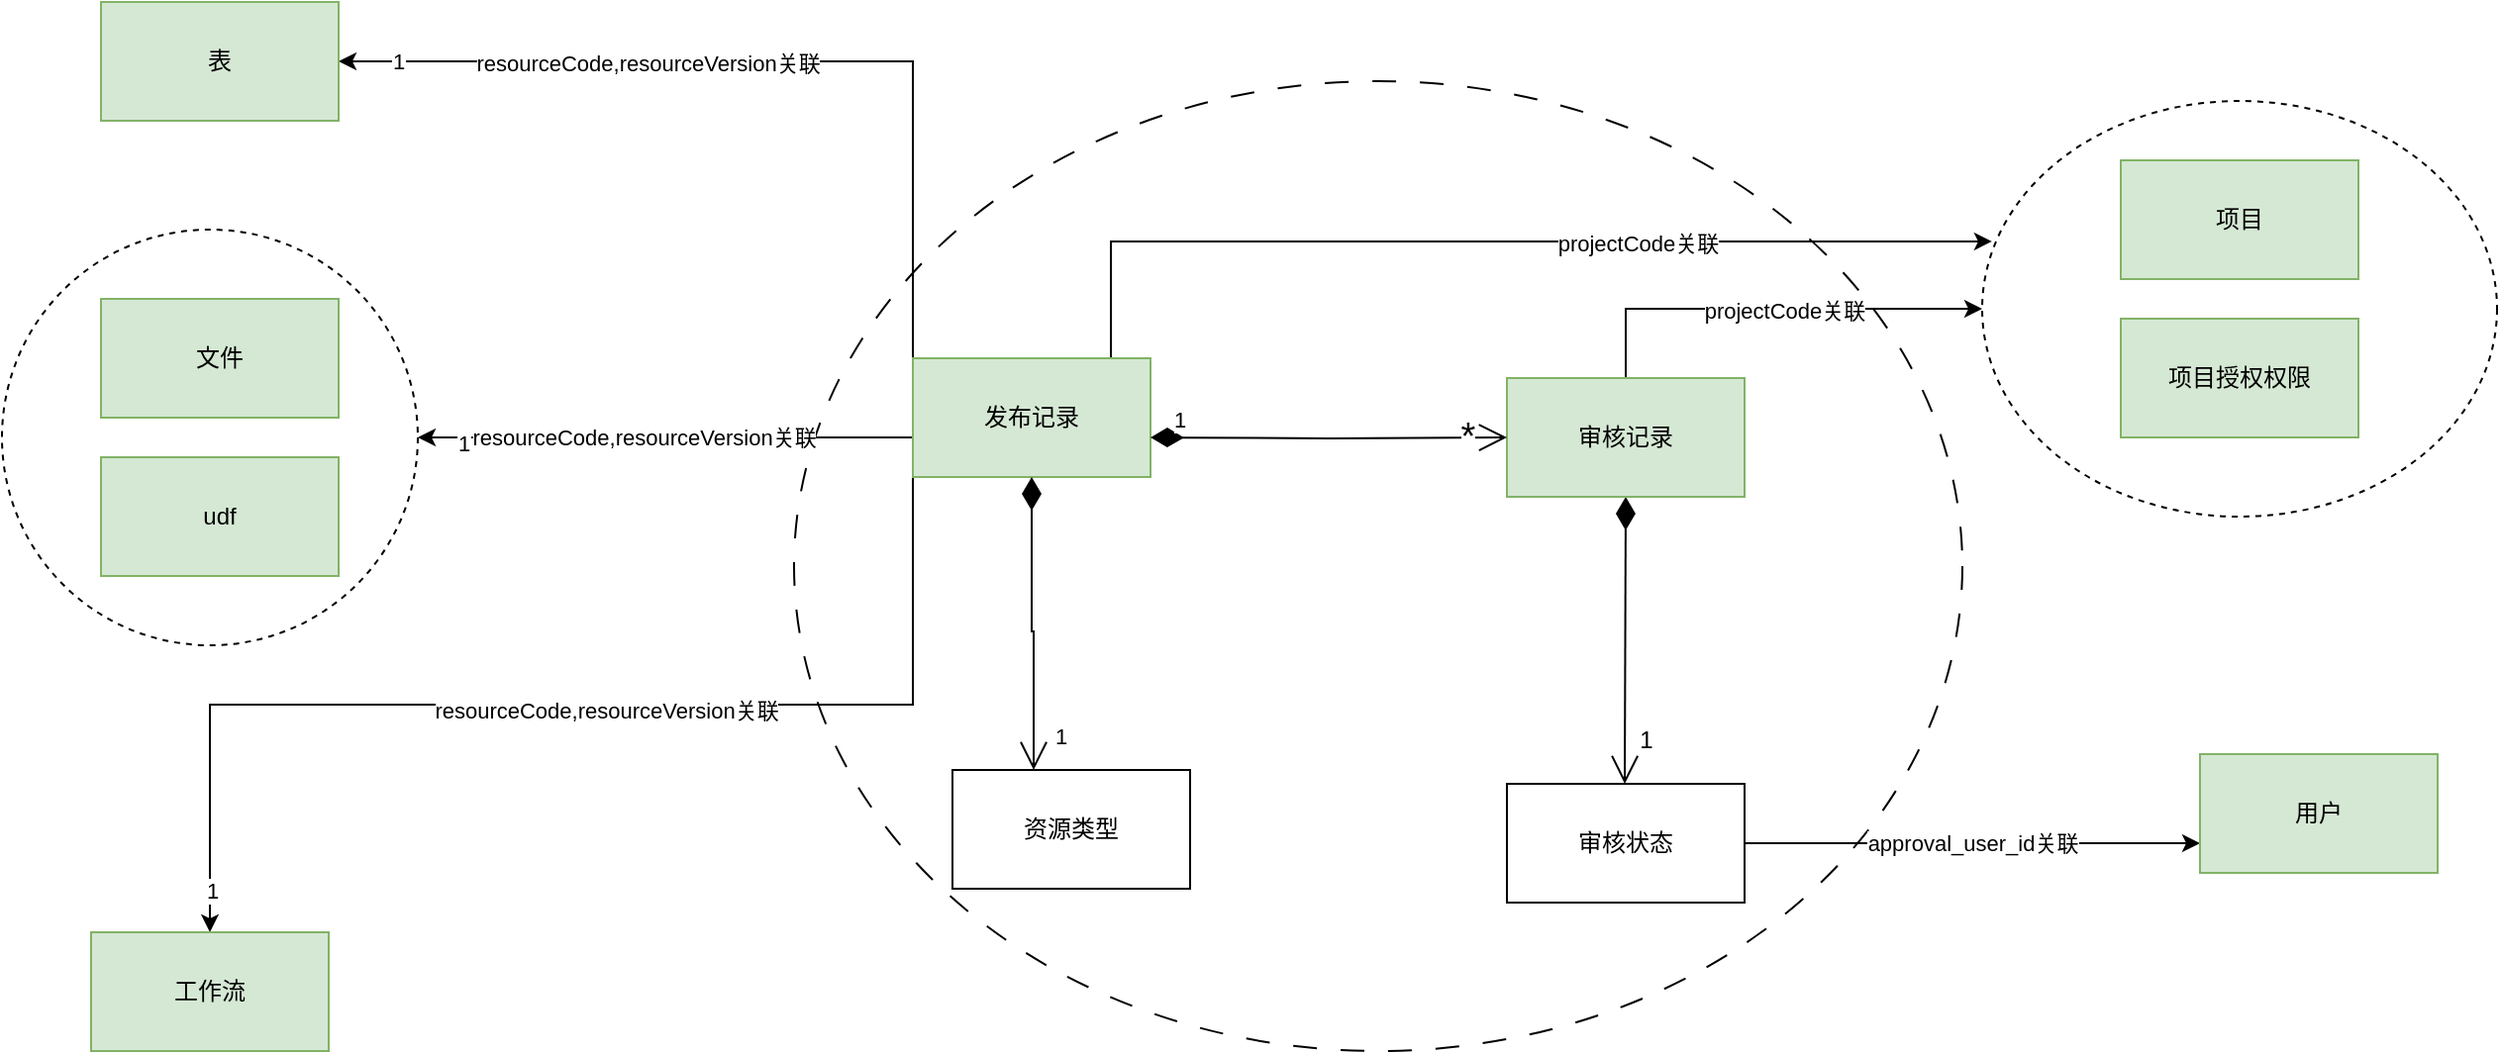<mxfile version="21.3.3" type="device">
  <diagram name="第 1 页" id="hVcuFqrxhJGEpqLaIdHg">
    <mxGraphModel dx="2261" dy="700" grid="1" gridSize="10" guides="1" tooltips="1" connect="1" arrows="1" fold="1" page="1" pageScale="1" pageWidth="827" pageHeight="1169" math="0" shadow="0">
      <root>
        <mxCell id="0" />
        <mxCell id="1" parent="0" />
        <mxCell id="Key7oZ6OFy4_Byqaz6_J-43" value="" style="ellipse;whiteSpace=wrap;html=1;dashed=1;dashPattern=12 12;" vertex="1" parent="1">
          <mxGeometry x="150" y="170" width="590" height="490" as="geometry" />
        </mxCell>
        <mxCell id="Key7oZ6OFy4_Byqaz6_J-28" value="" style="ellipse;whiteSpace=wrap;html=1;dashed=1;" vertex="1" parent="1">
          <mxGeometry x="-250" y="245" width="210" height="210" as="geometry" />
        </mxCell>
        <mxCell id="Key7oZ6OFy4_Byqaz6_J-14" value="" style="ellipse;whiteSpace=wrap;html=1;dashed=1;" vertex="1" parent="1">
          <mxGeometry x="750" y="180" width="260" height="210" as="geometry" />
        </mxCell>
        <mxCell id="Key7oZ6OFy4_Byqaz6_J-15" style="edgeStyle=orthogonalEdgeStyle;rounded=0;orthogonalLoop=1;jettySize=auto;html=1;exitX=0.5;exitY=0;exitDx=0;exitDy=0;entryX=0.019;entryY=0.338;entryDx=0;entryDy=0;entryPerimeter=0;" edge="1" parent="1" source="Key7oZ6OFy4_Byqaz6_J-1" target="Key7oZ6OFy4_Byqaz6_J-14">
          <mxGeometry relative="1" as="geometry">
            <Array as="points">
              <mxPoint x="310" y="310" />
              <mxPoint x="310" y="251" />
            </Array>
          </mxGeometry>
        </mxCell>
        <mxCell id="Key7oZ6OFy4_Byqaz6_J-17" value="projectCode关联" style="edgeLabel;html=1;align=center;verticalAlign=middle;resizable=0;points=[];" vertex="1" connectable="0" parent="Key7oZ6OFy4_Byqaz6_J-15">
          <mxGeometry x="-0.094" y="-1" relative="1" as="geometry">
            <mxPoint x="118" as="offset" />
          </mxGeometry>
        </mxCell>
        <mxCell id="Key7oZ6OFy4_Byqaz6_J-29" style="edgeStyle=orthogonalEdgeStyle;rounded=0;orthogonalLoop=1;jettySize=auto;html=1;exitX=0;exitY=0.5;exitDx=0;exitDy=0;entryX=1;entryY=0.5;entryDx=0;entryDy=0;" edge="1" parent="1" source="Key7oZ6OFy4_Byqaz6_J-1" target="Key7oZ6OFy4_Byqaz6_J-28">
          <mxGeometry relative="1" as="geometry">
            <Array as="points">
              <mxPoint x="210" y="350" />
            </Array>
          </mxGeometry>
        </mxCell>
        <mxCell id="Key7oZ6OFy4_Byqaz6_J-32" value="resourceCode,resourceVersion关联" style="edgeLabel;html=1;align=center;verticalAlign=middle;resizable=0;points=[];" vertex="1" connectable="0" parent="Key7oZ6OFy4_Byqaz6_J-29">
          <mxGeometry x="0.176" y="-1" relative="1" as="geometry">
            <mxPoint x="7" y="1" as="offset" />
          </mxGeometry>
        </mxCell>
        <mxCell id="Key7oZ6OFy4_Byqaz6_J-41" value="1" style="edgeLabel;html=1;align=center;verticalAlign=middle;resizable=0;points=[];" vertex="1" connectable="0" parent="Key7oZ6OFy4_Byqaz6_J-29">
          <mxGeometry x="0.824" y="3" relative="1" as="geometry">
            <mxPoint as="offset" />
          </mxGeometry>
        </mxCell>
        <mxCell id="Key7oZ6OFy4_Byqaz6_J-33" style="edgeStyle=orthogonalEdgeStyle;rounded=0;orthogonalLoop=1;jettySize=auto;html=1;exitX=0;exitY=0;exitDx=0;exitDy=0;entryX=1;entryY=0.5;entryDx=0;entryDy=0;" edge="1" parent="1" source="Key7oZ6OFy4_Byqaz6_J-1" target="Key7oZ6OFy4_Byqaz6_J-24">
          <mxGeometry relative="1" as="geometry" />
        </mxCell>
        <mxCell id="Key7oZ6OFy4_Byqaz6_J-34" value="resourceCode,resourceVersion关联" style="edgeLabel;html=1;align=center;verticalAlign=middle;resizable=0;points=[];" vertex="1" connectable="0" parent="Key7oZ6OFy4_Byqaz6_J-33">
          <mxGeometry x="0.293" y="1" relative="1" as="geometry">
            <mxPoint as="offset" />
          </mxGeometry>
        </mxCell>
        <mxCell id="Key7oZ6OFy4_Byqaz6_J-42" value="1" style="edgeLabel;html=1;align=center;verticalAlign=middle;resizable=0;points=[];" vertex="1" connectable="0" parent="Key7oZ6OFy4_Byqaz6_J-33">
          <mxGeometry x="0.867" relative="1" as="geometry">
            <mxPoint as="offset" />
          </mxGeometry>
        </mxCell>
        <mxCell id="Key7oZ6OFy4_Byqaz6_J-35" style="edgeStyle=orthogonalEdgeStyle;rounded=0;orthogonalLoop=1;jettySize=auto;html=1;exitX=0;exitY=1;exitDx=0;exitDy=0;entryX=0.5;entryY=0;entryDx=0;entryDy=0;" edge="1" parent="1" source="Key7oZ6OFy4_Byqaz6_J-1" target="Key7oZ6OFy4_Byqaz6_J-27">
          <mxGeometry relative="1" as="geometry" />
        </mxCell>
        <mxCell id="Key7oZ6OFy4_Byqaz6_J-36" value="resourceCode,resourceVersion关联" style="edgeLabel;html=1;align=center;verticalAlign=middle;resizable=0;points=[];" vertex="1" connectable="0" parent="Key7oZ6OFy4_Byqaz6_J-35">
          <mxGeometry x="-0.075" y="3" relative="1" as="geometry">
            <mxPoint as="offset" />
          </mxGeometry>
        </mxCell>
        <mxCell id="Key7oZ6OFy4_Byqaz6_J-40" value="1" style="edgeLabel;html=1;align=center;verticalAlign=middle;resizable=0;points=[];" vertex="1" connectable="0" parent="Key7oZ6OFy4_Byqaz6_J-35">
          <mxGeometry x="0.929" y="1" relative="1" as="geometry">
            <mxPoint as="offset" />
          </mxGeometry>
        </mxCell>
        <mxCell id="Key7oZ6OFy4_Byqaz6_J-1" value="发布记录" style="rounded=0;whiteSpace=wrap;html=1;fillColor=#d5e8d4;strokeColor=#82b366;" vertex="1" parent="1">
          <mxGeometry x="210" y="310" width="120" height="60" as="geometry" />
        </mxCell>
        <mxCell id="Key7oZ6OFy4_Byqaz6_J-4" value="1" style="endArrow=open;html=1;endSize=12;startArrow=diamondThin;startSize=14;startFill=1;edgeStyle=orthogonalEdgeStyle;align=left;verticalAlign=bottom;rounded=0;exitX=0.5;exitY=1;exitDx=0;exitDy=0;" edge="1" parent="1" source="Key7oZ6OFy4_Byqaz6_J-1" target="Key7oZ6OFy4_Byqaz6_J-5">
          <mxGeometry x="0.893" y="9" relative="1" as="geometry">
            <mxPoint x="210" y="530" as="sourcePoint" />
            <mxPoint x="270" y="480" as="targetPoint" />
            <Array as="points">
              <mxPoint x="270" y="448" />
              <mxPoint x="271" y="448" />
            </Array>
            <mxPoint as="offset" />
          </mxGeometry>
        </mxCell>
        <mxCell id="Key7oZ6OFy4_Byqaz6_J-5" value="资源类型" style="rounded=0;whiteSpace=wrap;html=1;" vertex="1" parent="1">
          <mxGeometry x="230" y="518" width="120" height="60" as="geometry" />
        </mxCell>
        <mxCell id="Key7oZ6OFy4_Byqaz6_J-19" value="approval_user_id关联" style="edgeStyle=orthogonalEdgeStyle;rounded=0;orthogonalLoop=1;jettySize=auto;html=1;exitX=1;exitY=0.5;exitDx=0;exitDy=0;entryX=0;entryY=0.75;entryDx=0;entryDy=0;" edge="1" parent="1" source="Key7oZ6OFy4_Byqaz6_J-7" target="Key7oZ6OFy4_Byqaz6_J-18">
          <mxGeometry relative="1" as="geometry" />
        </mxCell>
        <mxCell id="Key7oZ6OFy4_Byqaz6_J-7" value="审核状态" style="rounded=0;whiteSpace=wrap;html=1;" vertex="1" parent="1">
          <mxGeometry x="510" y="525" width="120" height="60" as="geometry" />
        </mxCell>
        <mxCell id="Key7oZ6OFy4_Byqaz6_J-8" value="1" style="endArrow=open;html=1;endSize=12;startArrow=diamondThin;startSize=14;startFill=1;edgeStyle=orthogonalEdgeStyle;align=left;verticalAlign=bottom;rounded=0;exitX=0.5;exitY=1;exitDx=0;exitDy=0;" edge="1" parent="1" source="Key7oZ6OFy4_Byqaz6_J-2">
          <mxGeometry x="-1" y="21" relative="1" as="geometry">
            <mxPoint x="569.5" y="380" as="sourcePoint" />
            <mxPoint x="569.5" y="525" as="targetPoint" />
            <mxPoint as="offset" />
          </mxGeometry>
        </mxCell>
        <mxCell id="Key7oZ6OFy4_Byqaz6_J-38" style="edgeStyle=orthogonalEdgeStyle;rounded=0;orthogonalLoop=1;jettySize=auto;html=1;exitX=0.5;exitY=0;exitDx=0;exitDy=0;" edge="1" parent="1" source="Key7oZ6OFy4_Byqaz6_J-2" target="Key7oZ6OFy4_Byqaz6_J-14">
          <mxGeometry relative="1" as="geometry" />
        </mxCell>
        <mxCell id="Key7oZ6OFy4_Byqaz6_J-39" value="projectCode关联" style="edgeLabel;html=1;align=center;verticalAlign=middle;resizable=0;points=[];" vertex="1" connectable="0" parent="Key7oZ6OFy4_Byqaz6_J-38">
          <mxGeometry x="0.07" y="-1" relative="1" as="geometry">
            <mxPoint as="offset" />
          </mxGeometry>
        </mxCell>
        <mxCell id="Key7oZ6OFy4_Byqaz6_J-2" value="审核记录" style="rounded=0;whiteSpace=wrap;html=1;fillColor=#d5e8d4;strokeColor=#82b366;" vertex="1" parent="1">
          <mxGeometry x="510" y="320" width="120" height="60" as="geometry" />
        </mxCell>
        <mxCell id="Key7oZ6OFy4_Byqaz6_J-10" value="1" style="text;html=1;align=center;verticalAlign=middle;resizable=0;points=[];autosize=1;strokeColor=none;fillColor=none;" vertex="1" parent="1">
          <mxGeometry x="565" y="488" width="30" height="30" as="geometry" />
        </mxCell>
        <mxCell id="Key7oZ6OFy4_Byqaz6_J-12" value="项目" style="rounded=0;whiteSpace=wrap;html=1;fillColor=#d5e8d4;strokeColor=#82b366;" vertex="1" parent="1">
          <mxGeometry x="820" y="210" width="120" height="60" as="geometry" />
        </mxCell>
        <mxCell id="Key7oZ6OFy4_Byqaz6_J-13" value="项目授权权限" style="rounded=0;whiteSpace=wrap;html=1;fillColor=#d5e8d4;strokeColor=#82b366;" vertex="1" parent="1">
          <mxGeometry x="820" y="290" width="120" height="60" as="geometry" />
        </mxCell>
        <mxCell id="Key7oZ6OFy4_Byqaz6_J-18" value="用户" style="rounded=0;whiteSpace=wrap;html=1;fillColor=#d5e8d4;strokeColor=#82b366;" vertex="1" parent="1">
          <mxGeometry x="860" y="510" width="120" height="60" as="geometry" />
        </mxCell>
        <mxCell id="Key7oZ6OFy4_Byqaz6_J-20" value="1" style="endArrow=open;html=1;endSize=12;startArrow=diamondThin;startSize=14;startFill=1;edgeStyle=orthogonalEdgeStyle;align=left;verticalAlign=bottom;rounded=0;entryX=0;entryY=0.5;entryDx=0;entryDy=0;" edge="1" parent="1" target="Key7oZ6OFy4_Byqaz6_J-2">
          <mxGeometry x="-0.889" relative="1" as="geometry">
            <mxPoint x="330" y="350" as="sourcePoint" />
            <mxPoint x="490" y="350" as="targetPoint" />
            <mxPoint as="offset" />
          </mxGeometry>
        </mxCell>
        <mxCell id="Key7oZ6OFy4_Byqaz6_J-23" value="*" style="edgeLabel;html=1;align=center;verticalAlign=middle;resizable=0;points=[];fontSize=19;" vertex="1" connectable="0" parent="Key7oZ6OFy4_Byqaz6_J-20">
          <mxGeometry x="0.845" y="1" relative="1" as="geometry">
            <mxPoint x="-6" y="1" as="offset" />
          </mxGeometry>
        </mxCell>
        <mxCell id="Key7oZ6OFy4_Byqaz6_J-24" value="表" style="rounded=0;whiteSpace=wrap;html=1;fillColor=#d5e8d4;strokeColor=#82b366;" vertex="1" parent="1">
          <mxGeometry x="-200" y="130" width="120" height="60" as="geometry" />
        </mxCell>
        <mxCell id="Key7oZ6OFy4_Byqaz6_J-25" value="文件" style="rounded=0;whiteSpace=wrap;html=1;fillColor=#d5e8d4;strokeColor=#82b366;" vertex="1" parent="1">
          <mxGeometry x="-200" y="280" width="120" height="60" as="geometry" />
        </mxCell>
        <mxCell id="Key7oZ6OFy4_Byqaz6_J-26" value="udf" style="rounded=0;whiteSpace=wrap;html=1;fillColor=#d5e8d4;strokeColor=#82b366;" vertex="1" parent="1">
          <mxGeometry x="-200" y="360" width="120" height="60" as="geometry" />
        </mxCell>
        <mxCell id="Key7oZ6OFy4_Byqaz6_J-27" value="工作流" style="rounded=0;whiteSpace=wrap;html=1;fillColor=#d5e8d4;strokeColor=#82b366;" vertex="1" parent="1">
          <mxGeometry x="-205" y="600" width="120" height="60" as="geometry" />
        </mxCell>
      </root>
    </mxGraphModel>
  </diagram>
</mxfile>

